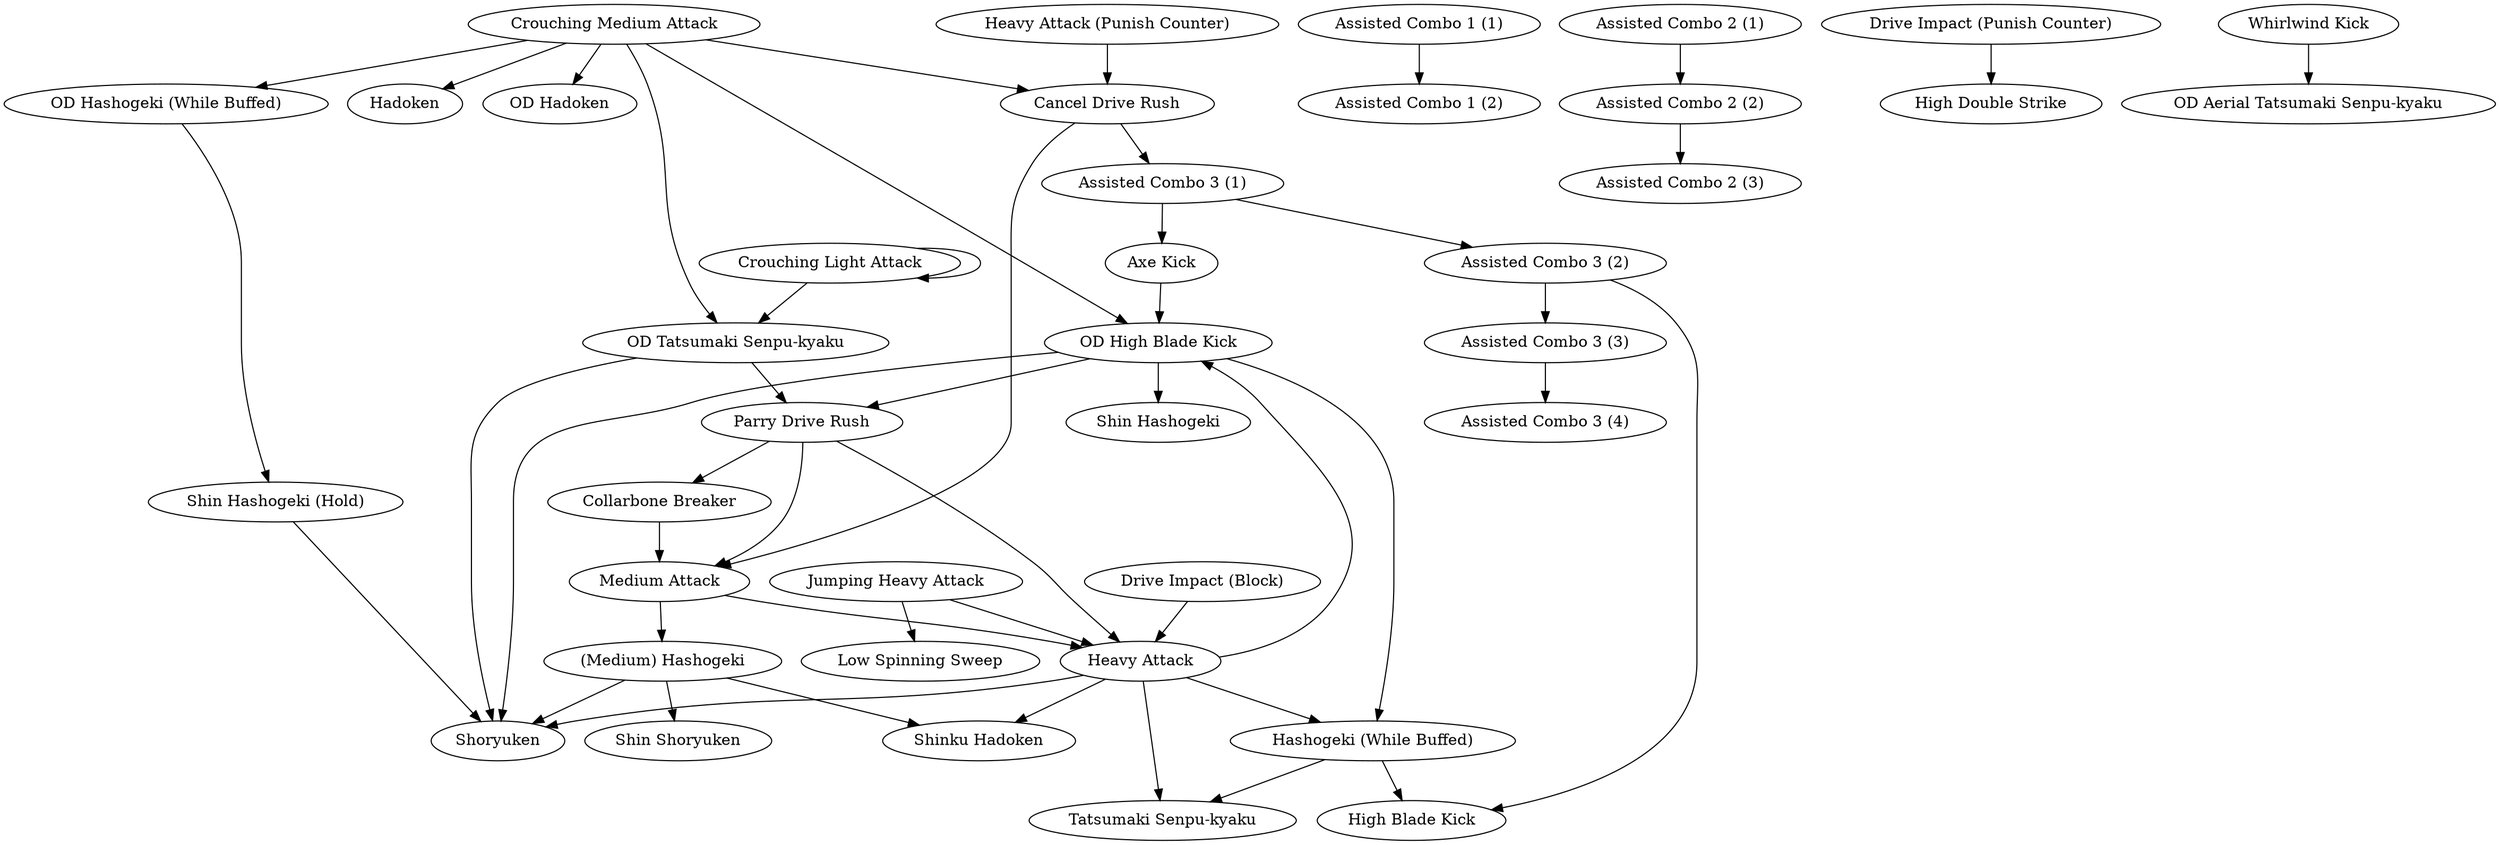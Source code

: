 digraph {
"Assisted Combo 3 (1)" -> "Axe Kick"
"Axe Kick" -> "OD High Blade Kick"
"OD High Blade Kick" -> "Hashogeki (While Buffed)"
"Hashogeki (While Buffed)" -> "High Blade Kick"
"Assisted Combo 1 (1)" -> "Assisted Combo 1 (2)"
"Assisted Combo 2 (1)" -> "Assisted Combo 2 (2)"
"Assisted Combo 2 (2)" -> "Assisted Combo 2 (3)"
"Assisted Combo 3 (1)" -> "Assisted Combo 3 (2)"
"Assisted Combo 3 (2)" -> "Assisted Combo 3 (3)"
"Assisted Combo 3 (3)" -> "Assisted Combo 3 (4)"
"Jumping Heavy Attack" -> "Low Spinning Sweep"
"Crouching Medium Attack" -> "Hadoken"
"Heavy Attack" -> "Tatsumaki Senpu-kyaku"
"Drive Impact (Punish Counter)" -> "High Double Strike"
"Drive Impact (Block)" -> "Heavy Attack"
"Heavy Attack" -> "Shoryuken"
"Jumping Heavy Attack" -> "Heavy Attack"
"Assisted Combo 3 (2)" -> "High Blade Kick"
"Whirlwind Kick" -> "OD Aerial Tatsumaki Senpu-kyaku"
"Crouching Medium Attack" -> "OD High Blade Kick"
"OD High Blade Kick" -> "Shoryuken"
"Crouching Light Attack" -> "Crouching Light Attack"
"Crouching Light Attack" -> "OD Tatsumaki Senpu-kyaku"
"OD Tatsumaki Senpu-kyaku" -> "Shoryuken"
"Heavy Attack" -> "Hashogeki (While Buffed)"
"Hashogeki (While Buffed)" -> "Tatsumaki Senpu-kyaku"
"Crouching Medium Attack" -> "Cancel Drive Rush"
"Cancel Drive Rush" -> "Medium Attack"
"Medium Attack" -> "Heavy Attack"
"Heavy Attack" -> "Shinku Hadoken"
"Heavy Attack" -> "OD High Blade Kick"
"OD High Blade Kick" -> "Shin Hashogeki"
"Parry Drive Rush" -> "Collarbone Breaker"
"Collarbone Breaker" -> "Medium Attack"
"Medium Attack" -> "(Medium) Hashogeki"
"(Medium) Hashogeki" -> "Shin Shoryuken"
"Heavy Attack (Punish Counter)" -> "Cancel Drive Rush"
"Cancel Drive Rush" -> "Assisted Combo 3 (1)"
"Crouching Medium Attack" -> "OD Tatsumaki Senpu-kyaku"
"OD Tatsumaki Senpu-kyaku" -> "Parry Drive Rush"
"Parry Drive Rush" -> "Medium Attack"
"(Medium) Hashogeki" -> "Shoryuken"
"OD High Blade Kick" -> "Parry Drive Rush"
"Parry Drive Rush" -> "Heavy Attack"
"(Medium) Hashogeki" -> "Shinku Hadoken"
"Crouching Medium Attack" -> "OD Hashogeki (While Buffed)"
"OD Hashogeki (While Buffed)" -> "Shin Hashogeki (Hold)"
"Shin Hashogeki (Hold)" -> "Shoryuken"
"Crouching Medium Attack" -> "OD Hadoken"
}